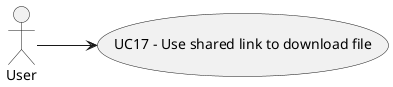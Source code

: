 @startuml

left to right direction
actor User

usecase UC17 as "UC17 - Use shared link to download file"
User --> UC17

@enduml